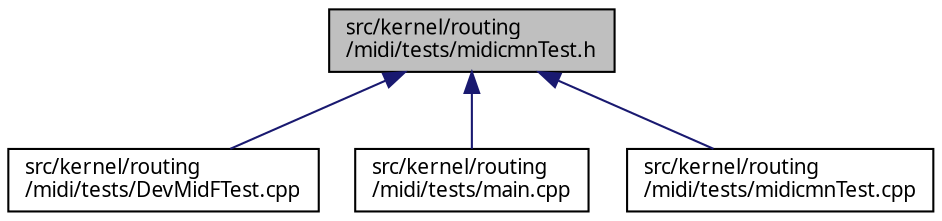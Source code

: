 digraph "src/kernel/routing/midi/tests/midicmnTest.h"
{
  edge [fontname="Sans",fontsize="10",labelfontname="Sans",labelfontsize="10"];
  node [fontname="Sans",fontsize="10",shape=record];
  Node55 [label="src/kernel/routing\l/midi/tests/midicmnTest.h",height=0.2,width=0.4,color="black", fillcolor="grey75", style="filled", fontcolor="black"];
  Node55 -> Node56 [dir="back",color="midnightblue",fontsize="10",style="solid",fontname="Sans"];
  Node56 [label="src/kernel/routing\l/midi/tests/DevMidFTest.cpp",height=0.2,width=0.4,color="black", fillcolor="white", style="filled",URL="$d9/d99/DevMidFTest_8cpp.html"];
  Node55 -> Node57 [dir="back",color="midnightblue",fontsize="10",style="solid",fontname="Sans"];
  Node57 [label="src/kernel/routing\l/midi/tests/main.cpp",height=0.2,width=0.4,color="black", fillcolor="white", style="filled",URL="$df/d72/kernel_2routing_2midi_2tests_2main_8cpp.html"];
  Node55 -> Node58 [dir="back",color="midnightblue",fontsize="10",style="solid",fontname="Sans"];
  Node58 [label="src/kernel/routing\l/midi/tests/midicmnTest.cpp",height=0.2,width=0.4,color="black", fillcolor="white", style="filled",URL="$d8/d59/midicmnTest_8cpp.html"];
}
